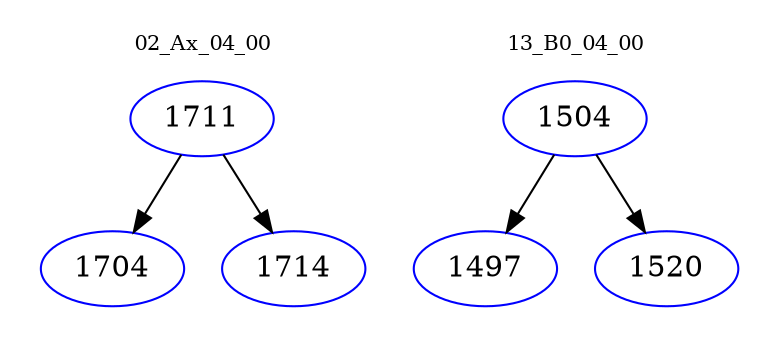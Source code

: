 digraph{
subgraph cluster_0 {
color = white
label = "02_Ax_04_00";
fontsize=10;
T0_1711 [label="1711", color="blue"]
T0_1711 -> T0_1704 [color="black"]
T0_1704 [label="1704", color="blue"]
T0_1711 -> T0_1714 [color="black"]
T0_1714 [label="1714", color="blue"]
}
subgraph cluster_1 {
color = white
label = "13_B0_04_00";
fontsize=10;
T1_1504 [label="1504", color="blue"]
T1_1504 -> T1_1497 [color="black"]
T1_1497 [label="1497", color="blue"]
T1_1504 -> T1_1520 [color="black"]
T1_1520 [label="1520", color="blue"]
}
}
